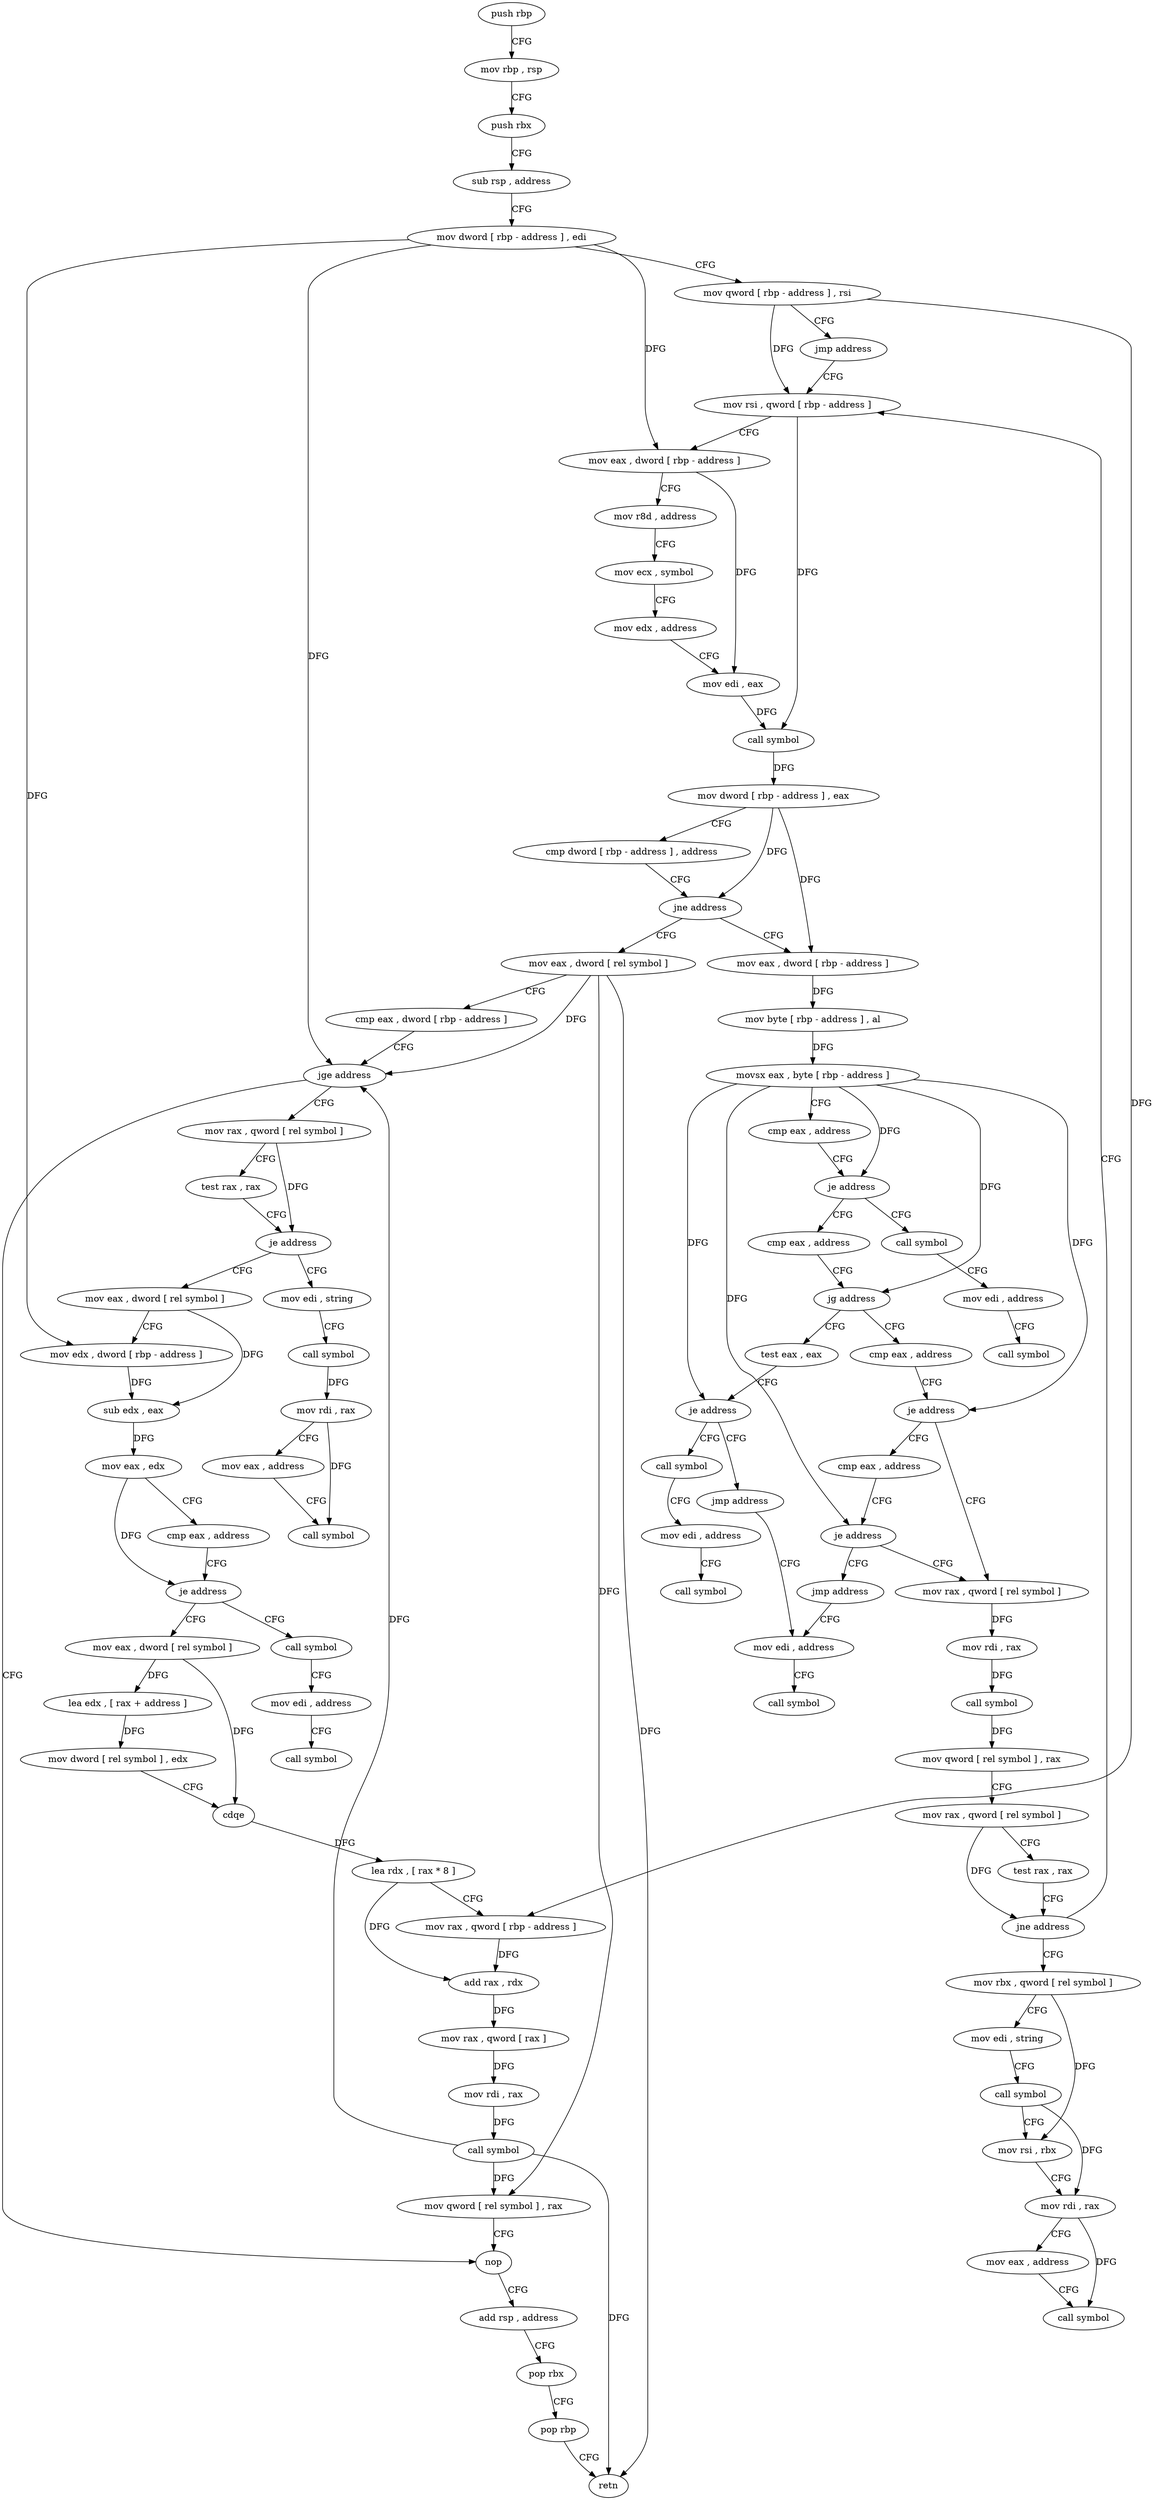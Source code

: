 digraph "func" {
"4218696" [label = "push rbp" ]
"4218697" [label = "mov rbp , rsp" ]
"4218700" [label = "push rbx" ]
"4218701" [label = "sub rsp , address" ]
"4218705" [label = "mov dword [ rbp - address ] , edi" ]
"4218708" [label = "mov qword [ rbp - address ] , rsi" ]
"4218712" [label = "jmp address" ]
"4218864" [label = "mov rsi , qword [ rbp - address ]" ]
"4218868" [label = "mov eax , dword [ rbp - address ]" ]
"4218871" [label = "mov r8d , address" ]
"4218877" [label = "mov ecx , symbol" ]
"4218882" [label = "mov edx , address" ]
"4218887" [label = "mov edi , eax" ]
"4218889" [label = "call symbol" ]
"4218894" [label = "mov dword [ rbp - address ] , eax" ]
"4218897" [label = "cmp dword [ rbp - address ] , address" ]
"4218901" [label = "jne address" ]
"4218717" [label = "mov eax , dword [ rbp - address ]" ]
"4218907" [label = "mov eax , dword [ rel symbol ]" ]
"4218720" [label = "mov byte [ rbp - address ] , al" ]
"4218723" [label = "movsx eax , byte [ rbp - address ]" ]
"4218727" [label = "cmp eax , address" ]
"4218730" [label = "je address" ]
"4218770" [label = "call symbol" ]
"4218732" [label = "cmp eax , address" ]
"4218913" [label = "cmp eax , dword [ rbp - address ]" ]
"4218916" [label = "jge address" ]
"4219036" [label = "nop" ]
"4218918" [label = "mov rax , qword [ rel symbol ]" ]
"4218775" [label = "mov edi , address" ]
"4218780" [label = "call symbol" ]
"4218735" [label = "jg address" ]
"4218743" [label = "cmp eax , address" ]
"4218737" [label = "test eax , eax" ]
"4219037" [label = "add rsp , address" ]
"4219041" [label = "pop rbx" ]
"4219042" [label = "pop rbp" ]
"4219043" [label = "retn" ]
"4218925" [label = "test rax , rax" ]
"4218928" [label = "je address" ]
"4218953" [label = "mov eax , dword [ rel symbol ]" ]
"4218930" [label = "mov edi , string" ]
"4218746" [label = "je address" ]
"4218785" [label = "mov rax , qword [ rel symbol ]" ]
"4218748" [label = "cmp eax , address" ]
"4218739" [label = "je address" ]
"4218755" [label = "call symbol" ]
"4218741" [label = "jmp address" ]
"4218959" [label = "mov edx , dword [ rbp - address ]" ]
"4218962" [label = "sub edx , eax" ]
"4218964" [label = "mov eax , edx" ]
"4218966" [label = "cmp eax , address" ]
"4218969" [label = "je address" ]
"4218986" [label = "mov eax , dword [ rel symbol ]" ]
"4218971" [label = "call symbol" ]
"4218935" [label = "call symbol" ]
"4218940" [label = "mov rdi , rax" ]
"4218943" [label = "mov eax , address" ]
"4218948" [label = "call symbol" ]
"4218792" [label = "mov rdi , rax" ]
"4218795" [label = "call symbol" ]
"4218800" [label = "mov qword [ rel symbol ] , rax" ]
"4218807" [label = "mov rax , qword [ rel symbol ]" ]
"4218814" [label = "test rax , rax" ]
"4218817" [label = "jne address" ]
"4218819" [label = "mov rbx , qword [ rel symbol ]" ]
"4218751" [label = "je address" ]
"4218753" [label = "jmp address" ]
"4218760" [label = "mov edi , address" ]
"4218765" [label = "call symbol" ]
"4218854" [label = "mov edi , address" ]
"4218992" [label = "lea edx , [ rax + address ]" ]
"4218995" [label = "mov dword [ rel symbol ] , edx" ]
"4219001" [label = "cdqe" ]
"4219003" [label = "lea rdx , [ rax * 8 ]" ]
"4219011" [label = "mov rax , qword [ rbp - address ]" ]
"4219015" [label = "add rax , rdx" ]
"4219018" [label = "mov rax , qword [ rax ]" ]
"4219021" [label = "mov rdi , rax" ]
"4219024" [label = "call symbol" ]
"4219029" [label = "mov qword [ rel symbol ] , rax" ]
"4218976" [label = "mov edi , address" ]
"4218981" [label = "call symbol" ]
"4218826" [label = "mov edi , string" ]
"4218831" [label = "call symbol" ]
"4218836" [label = "mov rsi , rbx" ]
"4218839" [label = "mov rdi , rax" ]
"4218842" [label = "mov eax , address" ]
"4218847" [label = "call symbol" ]
"4218859" [label = "call symbol" ]
"4218696" -> "4218697" [ label = "CFG" ]
"4218697" -> "4218700" [ label = "CFG" ]
"4218700" -> "4218701" [ label = "CFG" ]
"4218701" -> "4218705" [ label = "CFG" ]
"4218705" -> "4218708" [ label = "CFG" ]
"4218705" -> "4218868" [ label = "DFG" ]
"4218705" -> "4218916" [ label = "DFG" ]
"4218705" -> "4218959" [ label = "DFG" ]
"4218708" -> "4218712" [ label = "CFG" ]
"4218708" -> "4218864" [ label = "DFG" ]
"4218708" -> "4219011" [ label = "DFG" ]
"4218712" -> "4218864" [ label = "CFG" ]
"4218864" -> "4218868" [ label = "CFG" ]
"4218864" -> "4218889" [ label = "DFG" ]
"4218868" -> "4218871" [ label = "CFG" ]
"4218868" -> "4218887" [ label = "DFG" ]
"4218871" -> "4218877" [ label = "CFG" ]
"4218877" -> "4218882" [ label = "CFG" ]
"4218882" -> "4218887" [ label = "CFG" ]
"4218887" -> "4218889" [ label = "DFG" ]
"4218889" -> "4218894" [ label = "DFG" ]
"4218894" -> "4218897" [ label = "CFG" ]
"4218894" -> "4218901" [ label = "DFG" ]
"4218894" -> "4218717" [ label = "DFG" ]
"4218897" -> "4218901" [ label = "CFG" ]
"4218901" -> "4218717" [ label = "CFG" ]
"4218901" -> "4218907" [ label = "CFG" ]
"4218717" -> "4218720" [ label = "DFG" ]
"4218907" -> "4218913" [ label = "CFG" ]
"4218907" -> "4218916" [ label = "DFG" ]
"4218907" -> "4219043" [ label = "DFG" ]
"4218907" -> "4219029" [ label = "DFG" ]
"4218720" -> "4218723" [ label = "DFG" ]
"4218723" -> "4218727" [ label = "CFG" ]
"4218723" -> "4218730" [ label = "DFG" ]
"4218723" -> "4218735" [ label = "DFG" ]
"4218723" -> "4218746" [ label = "DFG" ]
"4218723" -> "4218739" [ label = "DFG" ]
"4218723" -> "4218751" [ label = "DFG" ]
"4218727" -> "4218730" [ label = "CFG" ]
"4218730" -> "4218770" [ label = "CFG" ]
"4218730" -> "4218732" [ label = "CFG" ]
"4218770" -> "4218775" [ label = "CFG" ]
"4218732" -> "4218735" [ label = "CFG" ]
"4218913" -> "4218916" [ label = "CFG" ]
"4218916" -> "4219036" [ label = "CFG" ]
"4218916" -> "4218918" [ label = "CFG" ]
"4219036" -> "4219037" [ label = "CFG" ]
"4218918" -> "4218925" [ label = "CFG" ]
"4218918" -> "4218928" [ label = "DFG" ]
"4218775" -> "4218780" [ label = "CFG" ]
"4218735" -> "4218743" [ label = "CFG" ]
"4218735" -> "4218737" [ label = "CFG" ]
"4218743" -> "4218746" [ label = "CFG" ]
"4218737" -> "4218739" [ label = "CFG" ]
"4219037" -> "4219041" [ label = "CFG" ]
"4219041" -> "4219042" [ label = "CFG" ]
"4219042" -> "4219043" [ label = "CFG" ]
"4218925" -> "4218928" [ label = "CFG" ]
"4218928" -> "4218953" [ label = "CFG" ]
"4218928" -> "4218930" [ label = "CFG" ]
"4218953" -> "4218959" [ label = "CFG" ]
"4218953" -> "4218962" [ label = "DFG" ]
"4218930" -> "4218935" [ label = "CFG" ]
"4218746" -> "4218785" [ label = "CFG" ]
"4218746" -> "4218748" [ label = "CFG" ]
"4218785" -> "4218792" [ label = "DFG" ]
"4218748" -> "4218751" [ label = "CFG" ]
"4218739" -> "4218755" [ label = "CFG" ]
"4218739" -> "4218741" [ label = "CFG" ]
"4218755" -> "4218760" [ label = "CFG" ]
"4218741" -> "4218854" [ label = "CFG" ]
"4218959" -> "4218962" [ label = "DFG" ]
"4218962" -> "4218964" [ label = "DFG" ]
"4218964" -> "4218966" [ label = "CFG" ]
"4218964" -> "4218969" [ label = "DFG" ]
"4218966" -> "4218969" [ label = "CFG" ]
"4218969" -> "4218986" [ label = "CFG" ]
"4218969" -> "4218971" [ label = "CFG" ]
"4218986" -> "4218992" [ label = "DFG" ]
"4218986" -> "4219001" [ label = "DFG" ]
"4218971" -> "4218976" [ label = "CFG" ]
"4218935" -> "4218940" [ label = "DFG" ]
"4218940" -> "4218943" [ label = "CFG" ]
"4218940" -> "4218948" [ label = "DFG" ]
"4218943" -> "4218948" [ label = "CFG" ]
"4218792" -> "4218795" [ label = "DFG" ]
"4218795" -> "4218800" [ label = "DFG" ]
"4218800" -> "4218807" [ label = "CFG" ]
"4218807" -> "4218814" [ label = "CFG" ]
"4218807" -> "4218817" [ label = "DFG" ]
"4218814" -> "4218817" [ label = "CFG" ]
"4218817" -> "4218864" [ label = "CFG" ]
"4218817" -> "4218819" [ label = "CFG" ]
"4218819" -> "4218826" [ label = "CFG" ]
"4218819" -> "4218836" [ label = "DFG" ]
"4218751" -> "4218785" [ label = "CFG" ]
"4218751" -> "4218753" [ label = "CFG" ]
"4218753" -> "4218854" [ label = "CFG" ]
"4218760" -> "4218765" [ label = "CFG" ]
"4218854" -> "4218859" [ label = "CFG" ]
"4218992" -> "4218995" [ label = "DFG" ]
"4218995" -> "4219001" [ label = "CFG" ]
"4219001" -> "4219003" [ label = "DFG" ]
"4219003" -> "4219011" [ label = "CFG" ]
"4219003" -> "4219015" [ label = "DFG" ]
"4219011" -> "4219015" [ label = "DFG" ]
"4219015" -> "4219018" [ label = "DFG" ]
"4219018" -> "4219021" [ label = "DFG" ]
"4219021" -> "4219024" [ label = "DFG" ]
"4219024" -> "4219029" [ label = "DFG" ]
"4219024" -> "4218916" [ label = "DFG" ]
"4219024" -> "4219043" [ label = "DFG" ]
"4219029" -> "4219036" [ label = "CFG" ]
"4218976" -> "4218981" [ label = "CFG" ]
"4218826" -> "4218831" [ label = "CFG" ]
"4218831" -> "4218836" [ label = "CFG" ]
"4218831" -> "4218839" [ label = "DFG" ]
"4218836" -> "4218839" [ label = "CFG" ]
"4218839" -> "4218842" [ label = "CFG" ]
"4218839" -> "4218847" [ label = "DFG" ]
"4218842" -> "4218847" [ label = "CFG" ]
}
